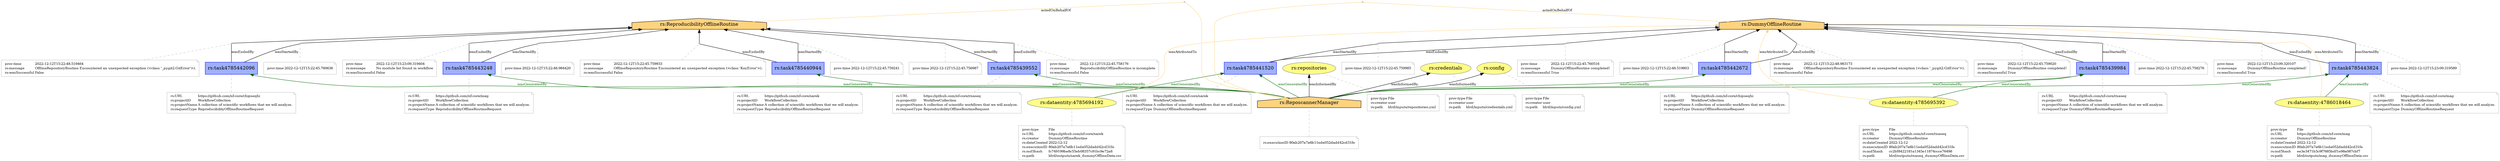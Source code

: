 digraph G {
charset="utf-8";
rankdir=BT;
n1 [URL="reposcanner/ReposcannerManager", fillcolor="#FED37F", label="rs:ReposcannerManager", shape=house, style=filled];
ann1 [color=gray, fontcolor=black, fontsize=10, label=<<TABLE cellpadding="0" border="0">
    <TR>
        <TD align="left" href="reposcanner/executionID">rs:executionID</TD>
        <TD align="left">80ab207a7a6b11eda052dadd42cd31fe</TD>
    </TR>
    </TABLE>>, shape=note];
ann1 -> n1  [arrowhead=none, color=gray, style=dashed];
n2 [URL="reposcanner/repositories", color="#808080", fillcolor="#FFFC87", label="rs:repositories", shape=oval, style=filled];
ann2 [color=gray, fontcolor=black, fontsize=10, label=<<TABLE cellpadding="0" border="0">
    <TR>
        <TD align="left" href="http://www.w3.org/ns/prov#type">prov:type</TD>
        <TD align="left">File</TD>
    </TR>
    <TR>
        <TD align="left" href="reposcanner/creator">rs:creator</TD>
        <TD align="left">user</TD>
    </TR>
    <TR>
        <TD align="left" href="reposcanner/path">rs:path</TD>
        <TD align="left">ldrd/inputs/repositories.yml</TD>
    </TR>
    </TABLE>>, shape=note];
ann2 -> n2  [arrowhead=none, color=gray, style=dashed];
n3 [URL="reposcanner/credentials", color="#808080", fillcolor="#FFFC87", label="rs:credentials", shape=oval, style=filled];
ann3 [color=gray, fontcolor=black, fontsize=10, label=<<TABLE cellpadding="0" border="0">
    <TR>
        <TD align="left" href="http://www.w3.org/ns/prov#type">prov:type</TD>
        <TD align="left">File</TD>
    </TR>
    <TR>
        <TD align="left" href="reposcanner/creator">rs:creator</TD>
        <TD align="left">user</TD>
    </TR>
    <TR>
        <TD align="left" href="reposcanner/path">rs:path</TD>
        <TD align="left">ldrd/inputs/credentials.yml</TD>
    </TR>
    </TABLE>>, shape=note];
ann3 -> n3  [arrowhead=none, color=gray, style=dashed];
n4 [URL="reposcanner/config", color="#808080", fillcolor="#FFFC87", label="rs:config", shape=oval, style=filled];
ann4 [color=gray, fontcolor=black, fontsize=10, label=<<TABLE cellpadding="0" border="0">
    <TR>
        <TD align="left" href="http://www.w3.org/ns/prov#type">prov:type</TD>
        <TD align="left">File</TD>
    </TR>
    <TR>
        <TD align="left" href="reposcanner/creator">rs:creator</TD>
        <TD align="left">user</TD>
    </TR>
    <TR>
        <TD align="left" href="reposcanner/path">rs:path</TD>
        <TD align="left">ldrd/inputs/config.yml</TD>
    </TR>
    </TABLE>>, shape=note];
ann4 -> n4  [arrowhead=none, color=gray, style=dashed];
n5 [URL="reposcanner/ReproducibilityOfflineRoutine", fillcolor="#FED37F", label="rs:ReproducibilityOfflineRoutine", shape=house, style=filled];
n6 [URL="reposcanner/DummyOfflineRoutine", fillcolor="#FED37F", label="rs:DummyOfflineRoutine", shape=house, style=filled];
n7 [URL="reposcanner/task4785439552", color="#0000FF", fillcolor="#9FB1FC", label="rs:task4785439552", shape=box, style=filled];
ann5 [color=gray, fontcolor=black, fontsize=10, label=<<TABLE cellpadding="0" border="0">
    <TR>
        <TD align="left" href="reposcanner/URL">rs:URL</TD>
        <TD align="left">https://github.com/nf-core/rnaseq</TD>
    </TR>
    <TR>
        <TD align="left" href="reposcanner/projectID">rs:projectID</TD>
        <TD align="left">WorkflowCollection</TD>
    </TR>
    <TR>
        <TD align="left" href="reposcanner/projectName">rs:projectName</TD>
        <TD align="left">A collection of scientific workflows that we will analyze.</TD>
    </TR>
    <TR>
        <TD align="left" href="reposcanner/requestType">rs:requestType</TD>
        <TD align="left">ReproducibilityOfflineRoutineRequest</TD>
    </TR>
    </TABLE>>, shape=note];
ann5 -> n7  [arrowhead=none, color=gray, style=dashed];
n8 [URL="reposcanner/task4785439984", color="#0000FF", fillcolor="#9FB1FC", label="rs:task4785439984", shape=box, style=filled];
ann6 [color=gray, fontcolor=black, fontsize=10, label=<<TABLE cellpadding="0" border="0">
    <TR>
        <TD align="left" href="reposcanner/URL">rs:URL</TD>
        <TD align="left">https://github.com/nf-core/rnaseq</TD>
    </TR>
    <TR>
        <TD align="left" href="reposcanner/projectID">rs:projectID</TD>
        <TD align="left">WorkflowCollection</TD>
    </TR>
    <TR>
        <TD align="left" href="reposcanner/projectName">rs:projectName</TD>
        <TD align="left">A collection of scientific workflows that we will analyze.</TD>
    </TR>
    <TR>
        <TD align="left" href="reposcanner/requestType">rs:requestType</TD>
        <TD align="left">DummyOfflineRoutineRequest</TD>
    </TR>
    </TABLE>>, shape=note];
ann6 -> n8  [arrowhead=none, color=gray, style=dashed];
n9 [URL="reposcanner/task4785440944", color="#0000FF", fillcolor="#9FB1FC", label="rs:task4785440944", shape=box, style=filled];
ann7 [color=gray, fontcolor=black, fontsize=10, label=<<TABLE cellpadding="0" border="0">
    <TR>
        <TD align="left" href="reposcanner/URL">rs:URL</TD>
        <TD align="left">https://github.com/nf-core/sarek</TD>
    </TR>
    <TR>
        <TD align="left" href="reposcanner/projectID">rs:projectID</TD>
        <TD align="left">WorkflowCollection</TD>
    </TR>
    <TR>
        <TD align="left" href="reposcanner/projectName">rs:projectName</TD>
        <TD align="left">A collection of scientific workflows that we will analyze.</TD>
    </TR>
    <TR>
        <TD align="left" href="reposcanner/requestType">rs:requestType</TD>
        <TD align="left">ReproducibilityOfflineRoutineRequest</TD>
    </TR>
    </TABLE>>, shape=note];
ann7 -> n9  [arrowhead=none, color=gray, style=dashed];
n10 [URL="reposcanner/task4785441520", color="#0000FF", fillcolor="#9FB1FC", label="rs:task4785441520", shape=box, style=filled];
ann8 [color=gray, fontcolor=black, fontsize=10, label=<<TABLE cellpadding="0" border="0">
    <TR>
        <TD align="left" href="reposcanner/URL">rs:URL</TD>
        <TD align="left">https://github.com/nf-core/sarek</TD>
    </TR>
    <TR>
        <TD align="left" href="reposcanner/projectID">rs:projectID</TD>
        <TD align="left">WorkflowCollection</TD>
    </TR>
    <TR>
        <TD align="left" href="reposcanner/projectName">rs:projectName</TD>
        <TD align="left">A collection of scientific workflows that we will analyze.</TD>
    </TR>
    <TR>
        <TD align="left" href="reposcanner/requestType">rs:requestType</TD>
        <TD align="left">DummyOfflineRoutineRequest</TD>
    </TR>
    </TABLE>>, shape=note];
ann8 -> n10  [arrowhead=none, color=gray, style=dashed];
n11 [URL="reposcanner/task4785442096", color="#0000FF", fillcolor="#9FB1FC", label="rs:task4785442096", shape=box, style=filled];
ann9 [color=gray, fontcolor=black, fontsize=10, label=<<TABLE cellpadding="0" border="0">
    <TR>
        <TD align="left" href="reposcanner/URL">rs:URL</TD>
        <TD align="left">https://github.com/nf-core/chipseqhi</TD>
    </TR>
    <TR>
        <TD align="left" href="reposcanner/projectID">rs:projectID</TD>
        <TD align="left">WorkflowCollection</TD>
    </TR>
    <TR>
        <TD align="left" href="reposcanner/projectName">rs:projectName</TD>
        <TD align="left">A collection of scientific workflows that we will analyze.</TD>
    </TR>
    <TR>
        <TD align="left" href="reposcanner/requestType">rs:requestType</TD>
        <TD align="left">ReproducibilityOfflineRoutineRequest</TD>
    </TR>
    </TABLE>>, shape=note];
ann9 -> n11  [arrowhead=none, color=gray, style=dashed];
n12 [URL="reposcanner/task4785442672", color="#0000FF", fillcolor="#9FB1FC", label="rs:task4785442672", shape=box, style=filled];
ann10 [color=gray, fontcolor=black, fontsize=10, label=<<TABLE cellpadding="0" border="0">
    <TR>
        <TD align="left" href="reposcanner/URL">rs:URL</TD>
        <TD align="left">https://github.com/nf-core/chipseqhi</TD>
    </TR>
    <TR>
        <TD align="left" href="reposcanner/projectID">rs:projectID</TD>
        <TD align="left">WorkflowCollection</TD>
    </TR>
    <TR>
        <TD align="left" href="reposcanner/projectName">rs:projectName</TD>
        <TD align="left">A collection of scientific workflows that we will analyze.</TD>
    </TR>
    <TR>
        <TD align="left" href="reposcanner/requestType">rs:requestType</TD>
        <TD align="left">DummyOfflineRoutineRequest</TD>
    </TR>
    </TABLE>>, shape=note];
ann10 -> n12  [arrowhead=none, color=gray, style=dashed];
n13 [URL="reposcanner/task4785443248", color="#0000FF", fillcolor="#9FB1FC", label="rs:task4785443248", shape=box, style=filled];
ann11 [color=gray, fontcolor=black, fontsize=10, label=<<TABLE cellpadding="0" border="0">
    <TR>
        <TD align="left" href="reposcanner/URL">rs:URL</TD>
        <TD align="left">https://github.com/nf-core/mag</TD>
    </TR>
    <TR>
        <TD align="left" href="reposcanner/projectID">rs:projectID</TD>
        <TD align="left">WorkflowCollection</TD>
    </TR>
    <TR>
        <TD align="left" href="reposcanner/projectName">rs:projectName</TD>
        <TD align="left">A collection of scientific workflows that we will analyze.</TD>
    </TR>
    <TR>
        <TD align="left" href="reposcanner/requestType">rs:requestType</TD>
        <TD align="left">ReproducibilityOfflineRoutineRequest</TD>
    </TR>
    </TABLE>>, shape=note];
ann11 -> n13  [arrowhead=none, color=gray, style=dashed];
n14 [URL="reposcanner/task4785443824", color="#0000FF", fillcolor="#9FB1FC", label="rs:task4785443824", shape=box, style=filled];
ann12 [color=gray, fontcolor=black, fontsize=10, label=<<TABLE cellpadding="0" border="0">
    <TR>
        <TD align="left" href="reposcanner/URL">rs:URL</TD>
        <TD align="left">https://github.com/nf-core/mag</TD>
    </TR>
    <TR>
        <TD align="left" href="reposcanner/projectID">rs:projectID</TD>
        <TD align="left">WorkflowCollection</TD>
    </TR>
    <TR>
        <TD align="left" href="reposcanner/projectName">rs:projectName</TD>
        <TD align="left">A collection of scientific workflows that we will analyze.</TD>
    </TR>
    <TR>
        <TD align="left" href="reposcanner/requestType">rs:requestType</TD>
        <TD align="left">DummyOfflineRoutineRequest</TD>
    </TR>
    </TABLE>>, shape=note];
ann12 -> n14  [arrowhead=none, color=gray, style=dashed];
n15 [URL="reposcanner/dataentity:4785695392", color="#808080", fillcolor="#FFFC87", label="rs:dataentity:4785695392", shape=oval, style=filled];
ann13 [color=gray, fontcolor=black, fontsize=10, label=<<TABLE cellpadding="0" border="0">
    <TR>
        <TD align="left" href="http://www.w3.org/ns/prov#type">prov:type</TD>
        <TD align="left">File</TD>
    </TR>
    <TR>
        <TD align="left" href="reposcanner/URL">rs:URL</TD>
        <TD align="left">https://github.com/nf-core/rnaseq</TD>
    </TR>
    <TR>
        <TD align="left" href="reposcanner/creator">rs:creator</TD>
        <TD align="left">DummyOfflineRoutine</TD>
    </TR>
    <TR>
        <TD align="left" href="reposcanner/dateCreated">rs:dateCreated</TD>
        <TD align="left">2022-12-12</TD>
    </TR>
    <TR>
        <TD align="left" href="reposcanner/executionID">rs:executionID</TD>
        <TD align="left">80ab207a7a6b11eda052dadd42cd31fe</TD>
    </TR>
    <TR>
        <TD align="left" href="reposcanner/md5hash">rs:md5hash</TD>
        <TD align="left">cc2bf8422181a1345e11874ccce76498</TD>
    </TR>
    <TR>
        <TD align="left" href="reposcanner/path">rs:path</TD>
        <TD align="left">ldrd/outputs/rnaseq_dummyOfflineData.csv</TD>
    </TR>
    </TABLE>>, shape=note];
ann13 -> n15  [arrowhead=none, color=gray, style=dashed];
n16 [URL="reposcanner/dataentity:4785694192", color="#808080", fillcolor="#FFFC87", label="rs:dataentity:4785694192", shape=oval, style=filled];
ann14 [color=gray, fontcolor=black, fontsize=10, label=<<TABLE cellpadding="0" border="0">
    <TR>
        <TD align="left" href="http://www.w3.org/ns/prov#type">prov:type</TD>
        <TD align="left">File</TD>
    </TR>
    <TR>
        <TD align="left" href="reposcanner/URL">rs:URL</TD>
        <TD align="left">https://github.com/nf-core/sarek</TD>
    </TR>
    <TR>
        <TD align="left" href="reposcanner/creator">rs:creator</TD>
        <TD align="left">DummyOfflineRoutine</TD>
    </TR>
    <TR>
        <TD align="left" href="reposcanner/dateCreated">rs:dateCreated</TD>
        <TD align="left">2022-12-12</TD>
    </TR>
    <TR>
        <TD align="left" href="reposcanner/executionID">rs:executionID</TD>
        <TD align="left">80ab207a7a6b11eda052dadd42cd31fe</TD>
    </TR>
    <TR>
        <TD align="left" href="reposcanner/md5hash">rs:md5hash</TD>
        <TD align="left">fc749199be8c55eb08357c91bc9e72a8</TD>
    </TR>
    <TR>
        <TD align="left" href="reposcanner/path">rs:path</TD>
        <TD align="left">ldrd/outputs/sarek_dummyOfflineData.csv</TD>
    </TR>
    </TABLE>>, shape=note];
ann14 -> n16  [arrowhead=none, color=gray, style=dashed];
n17 [URL="reposcanner/dataentity:4786018464", color="#808080", fillcolor="#FFFC87", label="rs:dataentity:4786018464", shape=oval, style=filled];
ann15 [color=gray, fontcolor=black, fontsize=10, label=<<TABLE cellpadding="0" border="0">
    <TR>
        <TD align="left" href="http://www.w3.org/ns/prov#type">prov:type</TD>
        <TD align="left">File</TD>
    </TR>
    <TR>
        <TD align="left" href="reposcanner/URL">rs:URL</TD>
        <TD align="left">https://github.com/nf-core/mag</TD>
    </TR>
    <TR>
        <TD align="left" href="reposcanner/creator">rs:creator</TD>
        <TD align="left">DummyOfflineRoutine</TD>
    </TR>
    <TR>
        <TD align="left" href="reposcanner/dateCreated">rs:dateCreated</TD>
        <TD align="left">2022-12-12</TD>
    </TR>
    <TR>
        <TD align="left" href="reposcanner/executionID">rs:executionID</TD>
        <TD align="left">80ab207a7a6b11eda052dadd42cd31fe</TD>
    </TR>
    <TR>
        <TD align="left" href="reposcanner/md5hash">rs:md5hash</TD>
        <TD align="left">ee3e3471b5c9f7685bdf1e98a087cbf7</TD>
    </TR>
    <TR>
        <TD align="left" href="reposcanner/path">rs:path</TD>
        <TD align="left">ldrd/outputs/mag_dummyOfflineData.csv</TD>
    </TR>
    </TABLE>>, shape=note];
ann15 -> n17  [arrowhead=none, color=gray, style=dashed];
n1 -> n2  [fontsize="10.0", label=wasInformedBy];
n1 -> n3  [fontsize="10.0", label=wasInformedBy];
n1 -> n4  [fontsize="10.0", label=wasInformedBy];
b1 [color=gray, label="", shape=point];
n5 -> b1  [arrowhead=none, color="#FED37F", fontsize="10.0", label=actedOnBehalfOf];
b1 -> n1  [color="#FED37F", fontsize="10.0"];
b2 [color=gray, label="", shape=point];
n6 -> b2  [arrowhead=none, color="#FED37F", fontsize="10.0", label=actedOnBehalfOf];
b2 -> n1  [color="#FED37F", fontsize="10.0"];
n1 -> n7  [color=darkgreen, fontcolor=darkgreen, fontsize="10.0", label=wasGeneratedBy];
n1 -> n8  [color=darkgreen, fontcolor=darkgreen, fontsize="10.0", label=wasGeneratedBy];
n1 -> n9  [color=darkgreen, fontcolor=darkgreen, fontsize="10.0", label=wasGeneratedBy];
n1 -> n10  [color=darkgreen, fontcolor=darkgreen, fontsize="10.0", label=wasGeneratedBy];
n1 -> n11  [color=darkgreen, fontcolor=darkgreen, fontsize="10.0", label=wasGeneratedBy];
n1 -> n12  [color=darkgreen, fontcolor=darkgreen, fontsize="10.0", label=wasGeneratedBy];
n1 -> n13  [color=darkgreen, fontcolor=darkgreen, fontsize="10.0", label=wasGeneratedBy];
n1 -> n14  [color=darkgreen, fontcolor=darkgreen, fontsize="10.0", label=wasGeneratedBy];
b3 [color=gray, label="", shape=point];
n7 -> b3  [arrowhead=none, fontsize="10.0", label=wasStartedBy];
b3 -> n5  [fontsize="10.0"];
ann16 [color=gray, fontcolor=black, fontsize=10, label=<<TABLE cellpadding="0" border="0">
    <TR>
        <TD align="left" href="http://www.w3.org/ns/prov#time">prov:time</TD>
        <TD align="left">2022-12-12T15:22:45.756987</TD>
    </TR>
    </TABLE>>, shape=note];
ann16 -> b3  [arrowhead=none, color=gray, style=dashed];
b4 [color=gray, label="", shape=point];
n7 -> b4  [arrowhead=none, fontsize="10.0", label=wasEndedBy];
b4 -> n5  [fontsize="10.0"];
ann17 [color=gray, fontcolor=black, fontsize=10, label=<<TABLE cellpadding="0" border="0">
    <TR>
        <TD align="left" href="http://www.w3.org/ns/prov#time">prov:time</TD>
        <TD align="left">2022-12-12T15:22:45.758176</TD>
    </TR>
    <TR>
        <TD align="left" href="reposcanner/message">rs:message</TD>
        <TD align="left">ReproducibilityOfflineRoutine is incomplete</TD>
    </TR>
    <TR>
        <TD align="left" href="reposcanner/wasSuccessful">rs:wasSuccessful</TD>
        <TD align="left">False</TD>
    </TR>
    </TABLE>>, shape=note];
ann17 -> b4  [arrowhead=none, color=gray, style=dashed];
b5 [color=gray, label="", shape=point];
n8 -> b5  [arrowhead=none, fontsize="10.0", label=wasStartedBy];
b5 -> n6  [fontsize="10.0"];
ann18 [color=gray, fontcolor=black, fontsize=10, label=<<TABLE cellpadding="0" border="0">
    <TR>
        <TD align="left" href="http://www.w3.org/ns/prov#time">prov:time</TD>
        <TD align="left">2022-12-12T15:22:45.758276</TD>
    </TR>
    </TABLE>>, shape=note];
ann18 -> b5  [arrowhead=none, color=gray, style=dashed];
b6 [color=gray, label="", shape=point];
n8 -> b6  [arrowhead=none, fontsize="10.0", label=wasEndedBy];
b6 -> n6  [fontsize="10.0"];
ann19 [color=gray, fontcolor=black, fontsize=10, label=<<TABLE cellpadding="0" border="0">
    <TR>
        <TD align="left" href="http://www.w3.org/ns/prov#time">prov:time</TD>
        <TD align="left">2022-12-12T15:22:45.759020</TD>
    </TR>
    <TR>
        <TD align="left" href="reposcanner/message">rs:message</TD>
        <TD align="left">DummyOfflineRoutine completed!</TD>
    </TR>
    <TR>
        <TD align="left" href="reposcanner/wasSuccessful">rs:wasSuccessful</TD>
        <TD align="left">True</TD>
    </TR>
    </TABLE>>, shape=note];
ann19 -> b6  [arrowhead=none, color=gray, style=dashed];
n15 -> n8  [color=darkgreen, fontcolor=darkgreen, fontsize="10.0", label=wasGeneratedBy];
n15 -> n6  [color="#FED37F", fontsize="10.0", label=wasAttributedTo];
b7 [color=gray, label="", shape=point];
n9 -> b7  [arrowhead=none, fontsize="10.0", label=wasStartedBy];
b7 -> n5  [fontsize="10.0"];
ann20 [color=gray, fontcolor=black, fontsize=10, label=<<TABLE cellpadding="0" border="0">
    <TR>
        <TD align="left" href="http://www.w3.org/ns/prov#time">prov:time</TD>
        <TD align="left">2022-12-12T15:22:45.759241</TD>
    </TR>
    </TABLE>>, shape=note];
ann20 -> b7  [arrowhead=none, color=gray, style=dashed];
b8 [color=gray, label="", shape=point];
n9 -> b8  [arrowhead=none, fontsize="10.0", label=wasEndedBy];
b8 -> n5  [fontsize="10.0"];
ann21 [color=gray, fontcolor=black, fontsize=10, label=<<TABLE cellpadding="0" border="0">
    <TR>
        <TD align="left" href="http://www.w3.org/ns/prov#time">prov:time</TD>
        <TD align="left">2022-12-12T15:22:45.759933</TD>
    </TR>
    <TR>
        <TD align="left" href="reposcanner/message">rs:message</TD>
        <TD align="left">OfflineRepositoryRoutine Encountered an unexpected exception (&lt;class &#x27;KeyError&#x27;&gt;).</TD>
    </TR>
    <TR>
        <TD align="left" href="reposcanner/wasSuccessful">rs:wasSuccessful</TD>
        <TD align="left">False</TD>
    </TR>
    </TABLE>>, shape=note];
ann21 -> b8  [arrowhead=none, color=gray, style=dashed];
b9 [color=gray, label="", shape=point];
n10 -> b9  [arrowhead=none, fontsize="10.0", label=wasStartedBy];
b9 -> n6  [fontsize="10.0"];
ann22 [color=gray, fontcolor=black, fontsize=10, label=<<TABLE cellpadding="0" border="0">
    <TR>
        <TD align="left" href="http://www.w3.org/ns/prov#time">prov:time</TD>
        <TD align="left">2022-12-12T15:22:45.759985</TD>
    </TR>
    </TABLE>>, shape=note];
ann22 -> b9  [arrowhead=none, color=gray, style=dashed];
b10 [color=gray, label="", shape=point];
n10 -> b10  [arrowhead=none, fontsize="10.0", label=wasEndedBy];
b10 -> n6  [fontsize="10.0"];
ann23 [color=gray, fontcolor=black, fontsize=10, label=<<TABLE cellpadding="0" border="0">
    <TR>
        <TD align="left" href="http://www.w3.org/ns/prov#time">prov:time</TD>
        <TD align="left">2022-12-12T15:22:45.760516</TD>
    </TR>
    <TR>
        <TD align="left" href="reposcanner/message">rs:message</TD>
        <TD align="left">DummyOfflineRoutine completed!</TD>
    </TR>
    <TR>
        <TD align="left" href="reposcanner/wasSuccessful">rs:wasSuccessful</TD>
        <TD align="left">True</TD>
    </TR>
    </TABLE>>, shape=note];
ann23 -> b10  [arrowhead=none, color=gray, style=dashed];
n16 -> n10  [color=darkgreen, fontcolor=darkgreen, fontsize="10.0", label=wasGeneratedBy];
n16 -> n6  [color="#FED37F", fontsize="10.0", label=wasAttributedTo];
b11 [color=gray, label="", shape=point];
n11 -> b11  [arrowhead=none, fontsize="10.0", label=wasStartedBy];
b11 -> n5  [fontsize="10.0"];
ann24 [color=gray, fontcolor=black, fontsize=10, label=<<TABLE cellpadding="0" border="0">
    <TR>
        <TD align="left" href="http://www.w3.org/ns/prov#time">prov:time</TD>
        <TD align="left">2022-12-12T15:22:45.760636</TD>
    </TR>
    </TABLE>>, shape=note];
ann24 -> b11  [arrowhead=none, color=gray, style=dashed];
b12 [color=gray, label="", shape=point];
n11 -> b12  [arrowhead=none, fontsize="10.0", label=wasEndedBy];
b12 -> n5  [fontsize="10.0"];
ann25 [color=gray, fontcolor=black, fontsize=10, label=<<TABLE cellpadding="0" border="0">
    <TR>
        <TD align="left" href="http://www.w3.org/ns/prov#time">prov:time</TD>
        <TD align="left">2022-12-12T15:22:48.519464</TD>
    </TR>
    <TR>
        <TD align="left" href="reposcanner/message">rs:message</TD>
        <TD align="left">OfflineRepositoryRoutine Encountered an unexpected exception (&lt;class &#x27;_pygit2.GitError&#x27;&gt;).</TD>
    </TR>
    <TR>
        <TD align="left" href="reposcanner/wasSuccessful">rs:wasSuccessful</TD>
        <TD align="left">False</TD>
    </TR>
    </TABLE>>, shape=note];
ann25 -> b12  [arrowhead=none, color=gray, style=dashed];
b13 [color=gray, label="", shape=point];
n12 -> b13  [arrowhead=none, fontsize="10.0", label=wasStartedBy];
b13 -> n6  [fontsize="10.0"];
ann26 [color=gray, fontcolor=black, fontsize=10, label=<<TABLE cellpadding="0" border="0">
    <TR>
        <TD align="left" href="http://www.w3.org/ns/prov#time">prov:time</TD>
        <TD align="left">2022-12-12T15:22:48.519803</TD>
    </TR>
    </TABLE>>, shape=note];
ann26 -> b13  [arrowhead=none, color=gray, style=dashed];
b14 [color=gray, label="", shape=point];
n12 -> b14  [arrowhead=none, fontsize="10.0", label=wasEndedBy];
b14 -> n6  [fontsize="10.0"];
ann27 [color=gray, fontcolor=black, fontsize=10, label=<<TABLE cellpadding="0" border="0">
    <TR>
        <TD align="left" href="http://www.w3.org/ns/prov#time">prov:time</TD>
        <TD align="left">2022-12-12T15:22:48.983173</TD>
    </TR>
    <TR>
        <TD align="left" href="reposcanner/message">rs:message</TD>
        <TD align="left">OfflineRepositoryRoutine Encountered an unexpected exception (&lt;class &#x27;_pygit2.GitError&#x27;&gt;).</TD>
    </TR>
    <TR>
        <TD align="left" href="reposcanner/wasSuccessful">rs:wasSuccessful</TD>
        <TD align="left">False</TD>
    </TR>
    </TABLE>>, shape=note];
ann27 -> b14  [arrowhead=none, color=gray, style=dashed];
b15 [color=gray, label="", shape=point];
n13 -> b15  [arrowhead=none, fontsize="10.0", label=wasStartedBy];
b15 -> n5  [fontsize="10.0"];
ann28 [color=gray, fontcolor=black, fontsize=10, label=<<TABLE cellpadding="0" border="0">
    <TR>
        <TD align="left" href="http://www.w3.org/ns/prov#time">prov:time</TD>
        <TD align="left">2022-12-12T15:22:48.984420</TD>
    </TR>
    </TABLE>>, shape=note];
ann28 -> b15  [arrowhead=none, color=gray, style=dashed];
b16 [color=gray, label="", shape=point];
n13 -> b16  [arrowhead=none, fontsize="10.0", label=wasEndedBy];
b16 -> n5  [fontsize="10.0"];
ann29 [color=gray, fontcolor=black, fontsize=10, label=<<TABLE cellpadding="0" border="0">
    <TR>
        <TD align="left" href="http://www.w3.org/ns/prov#time">prov:time</TD>
        <TD align="left">2022-12-12T15:23:09.319404</TD>
    </TR>
    <TR>
        <TD align="left" href="reposcanner/message">rs:message</TD>
        <TD align="left">No module list found in workflow</TD>
    </TR>
    <TR>
        <TD align="left" href="reposcanner/wasSuccessful">rs:wasSuccessful</TD>
        <TD align="left">False</TD>
    </TR>
    </TABLE>>, shape=note];
ann29 -> b16  [arrowhead=none, color=gray, style=dashed];
b17 [color=gray, label="", shape=point];
n14 -> b17  [arrowhead=none, fontsize="10.0", label=wasStartedBy];
b17 -> n6  [fontsize="10.0"];
ann30 [color=gray, fontcolor=black, fontsize=10, label=<<TABLE cellpadding="0" border="0">
    <TR>
        <TD align="left" href="http://www.w3.org/ns/prov#time">prov:time</TD>
        <TD align="left">2022-12-12T15:23:09.319589</TD>
    </TR>
    </TABLE>>, shape=note];
ann30 -> b17  [arrowhead=none, color=gray, style=dashed];
b18 [color=gray, label="", shape=point];
n14 -> b18  [arrowhead=none, fontsize="10.0", label=wasEndedBy];
b18 -> n6  [fontsize="10.0"];
ann31 [color=gray, fontcolor=black, fontsize=10, label=<<TABLE cellpadding="0" border="0">
    <TR>
        <TD align="left" href="http://www.w3.org/ns/prov#time">prov:time</TD>
        <TD align="left">2022-12-12T15:23:09.320107</TD>
    </TR>
    <TR>
        <TD align="left" href="reposcanner/message">rs:message</TD>
        <TD align="left">DummyOfflineRoutine completed!</TD>
    </TR>
    <TR>
        <TD align="left" href="reposcanner/wasSuccessful">rs:wasSuccessful</TD>
        <TD align="left">True</TD>
    </TR>
    </TABLE>>, shape=note];
ann31 -> b18  [arrowhead=none, color=gray, style=dashed];
n17 -> n14  [color=darkgreen, fontcolor=darkgreen, fontsize="10.0", label=wasGeneratedBy];
n17 -> n6  [color="#FED37F", fontsize="10.0", label=wasAttributedTo];
}
